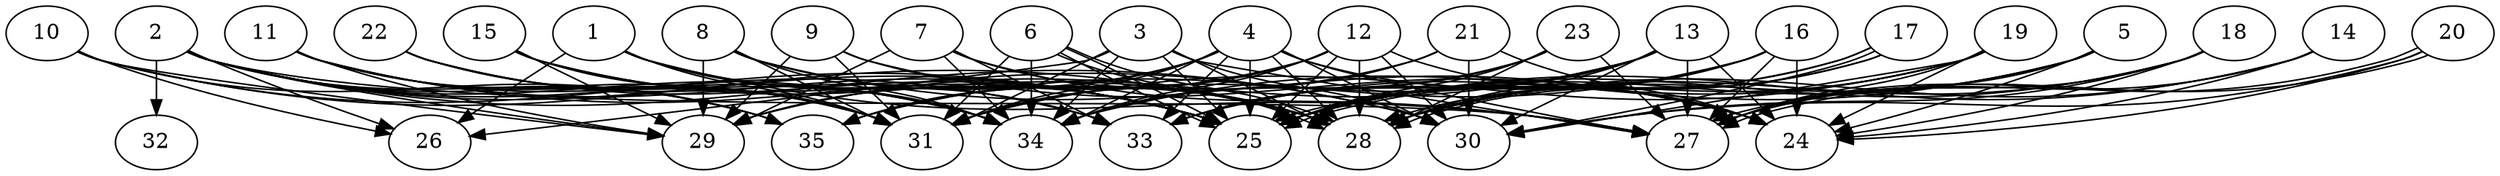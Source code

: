 // DAG automatically generated by daggen at Thu Oct  3 14:05:37 2019
// ./daggen --dot -n 35 --ccr 0.4 --fat 0.9 --regular 0.9 --density 0.9 --mindata 5242880 --maxdata 52428800 
digraph G {
  1 [size="35141120", alpha="0.05", expect_size="14056448"] 
  1 -> 25 [size ="14056448"]
  1 -> 26 [size ="14056448"]
  1 -> 27 [size ="14056448"]
  1 -> 31 [size ="14056448"]
  1 -> 33 [size ="14056448"]
  1 -> 34 [size ="14056448"]
  2 [size="128734720", alpha="0.13", expect_size="51493888"] 
  2 -> 25 [size ="51493888"]
  2 -> 26 [size ="51493888"]
  2 -> 27 [size ="51493888"]
  2 -> 29 [size ="51493888"]
  2 -> 30 [size ="51493888"]
  2 -> 31 [size ="51493888"]
  2 -> 32 [size ="51493888"]
  2 -> 33 [size ="51493888"]
  2 -> 34 [size ="51493888"]
  2 -> 35 [size ="51493888"]
  3 [size="80171520", alpha="0.07", expect_size="32068608"] 
  3 -> 25 [size ="32068608"]
  3 -> 26 [size ="32068608"]
  3 -> 27 [size ="32068608"]
  3 -> 28 [size ="32068608"]
  3 -> 30 [size ="32068608"]
  3 -> 31 [size ="32068608"]
  3 -> 34 [size ="32068608"]
  4 [size="55705600", alpha="0.10", expect_size="22282240"] 
  4 -> 24 [size ="22282240"]
  4 -> 25 [size ="22282240"]
  4 -> 27 [size ="22282240"]
  4 -> 28 [size ="22282240"]
  4 -> 29 [size ="22282240"]
  4 -> 30 [size ="22282240"]
  4 -> 31 [size ="22282240"]
  4 -> 33 [size ="22282240"]
  4 -> 34 [size ="22282240"]
  4 -> 35 [size ="22282240"]
  5 [size="64437760", alpha="0.07", expect_size="25775104"] 
  5 -> 24 [size ="25775104"]
  5 -> 25 [size ="25775104"]
  5 -> 27 [size ="25775104"]
  5 -> 28 [size ="25775104"]
  5 -> 34 [size ="25775104"]
  6 [size="120112640", alpha="0.09", expect_size="48045056"] 
  6 -> 25 [size ="48045056"]
  6 -> 25 [size ="48045056"]
  6 -> 28 [size ="48045056"]
  6 -> 28 [size ="48045056"]
  6 -> 31 [size ="48045056"]
  6 -> 34 [size ="48045056"]
  7 [size="72773120", alpha="0.11", expect_size="29109248"] 
  7 -> 27 [size ="29109248"]
  7 -> 28 [size ="29109248"]
  7 -> 29 [size ="29109248"]
  7 -> 33 [size ="29109248"]
  7 -> 34 [size ="29109248"]
  8 [size="96517120", alpha="0.09", expect_size="38606848"] 
  8 -> 24 [size ="38606848"]
  8 -> 28 [size ="38606848"]
  8 -> 29 [size ="38606848"]
  8 -> 31 [size ="38606848"]
  8 -> 34 [size ="38606848"]
  9 [size="96591360", alpha="0.19", expect_size="38636544"] 
  9 -> 24 [size ="38636544"]
  9 -> 28 [size ="38636544"]
  9 -> 29 [size ="38636544"]
  9 -> 31 [size ="38636544"]
  10 [size="86151680", alpha="0.05", expect_size="34460672"] 
  10 -> 25 [size ="34460672"]
  10 -> 26 [size ="34460672"]
  10 -> 28 [size ="34460672"]
  10 -> 29 [size ="34460672"]
  10 -> 35 [size ="34460672"]
  11 [size="114572800", alpha="0.05", expect_size="45829120"] 
  11 -> 25 [size ="45829120"]
  11 -> 29 [size ="45829120"]
  11 -> 30 [size ="45829120"]
  11 -> 31 [size ="45829120"]
  11 -> 34 [size ="45829120"]
  11 -> 35 [size ="45829120"]
  12 [size="24995840", alpha="0.12", expect_size="9998336"] 
  12 -> 24 [size ="9998336"]
  12 -> 25 [size ="9998336"]
  12 -> 28 [size ="9998336"]
  12 -> 29 [size ="9998336"]
  12 -> 30 [size ="9998336"]
  12 -> 31 [size ="9998336"]
  12 -> 34 [size ="9998336"]
  13 [size="103457280", alpha="0.15", expect_size="41382912"] 
  13 -> 24 [size ="41382912"]
  13 -> 25 [size ="41382912"]
  13 -> 27 [size ="41382912"]
  13 -> 28 [size ="41382912"]
  13 -> 29 [size ="41382912"]
  13 -> 30 [size ="41382912"]
  13 -> 31 [size ="41382912"]
  13 -> 33 [size ="41382912"]
  14 [size="29514240", alpha="0.13", expect_size="11805696"] 
  14 -> 24 [size ="11805696"]
  14 -> 25 [size ="11805696"]
  14 -> 27 [size ="11805696"]
  14 -> 28 [size ="11805696"]
  15 [size="88542720", alpha="0.11", expect_size="35417088"] 
  15 -> 25 [size ="35417088"]
  15 -> 28 [size ="35417088"]
  15 -> 29 [size ="35417088"]
  15 -> 31 [size ="35417088"]
  16 [size="130309120", alpha="0.09", expect_size="52123648"] 
  16 -> 24 [size ="52123648"]
  16 -> 25 [size ="52123648"]
  16 -> 27 [size ="52123648"]
  16 -> 28 [size ="52123648"]
  16 -> 33 [size ="52123648"]
  16 -> 35 [size ="52123648"]
  17 [size="64898560", alpha="0.08", expect_size="25959424"] 
  17 -> 25 [size ="25959424"]
  17 -> 25 [size ="25959424"]
  17 -> 28 [size ="25959424"]
  17 -> 28 [size ="25959424"]
  17 -> 30 [size ="25959424"]
  18 [size="14617600", alpha="0.12", expect_size="5847040"] 
  18 -> 24 [size ="5847040"]
  18 -> 25 [size ="5847040"]
  18 -> 27 [size ="5847040"]
  18 -> 28 [size ="5847040"]
  18 -> 30 [size ="5847040"]
  19 [size="64819200", alpha="0.16", expect_size="25927680"] 
  19 -> 24 [size ="25927680"]
  19 -> 25 [size ="25927680"]
  19 -> 27 [size ="25927680"]
  19 -> 30 [size ="25927680"]
  19 -> 31 [size ="25927680"]
  19 -> 33 [size ="25927680"]
  20 [size="57464320", alpha="0.07", expect_size="22985728"] 
  20 -> 24 [size ="22985728"]
  20 -> 27 [size ="22985728"]
  20 -> 27 [size ="22985728"]
  20 -> 30 [size ="22985728"]
  21 [size="84605440", alpha="0.02", expect_size="33842176"] 
  21 -> 24 [size ="33842176"]
  21 -> 30 [size ="33842176"]
  21 -> 34 [size ="33842176"]
  21 -> 35 [size ="33842176"]
  22 [size="111534080", alpha="0.16", expect_size="44613632"] 
  22 -> 25 [size ="44613632"]
  22 -> 31 [size ="44613632"]
  22 -> 33 [size ="44613632"]
  22 -> 34 [size ="44613632"]
  23 [size="64788480", alpha="0.02", expect_size="25915392"] 
  23 -> 25 [size ="25915392"]
  23 -> 27 [size ="25915392"]
  23 -> 28 [size ="25915392"]
  23 -> 33 [size ="25915392"]
  23 -> 34 [size ="25915392"]
  24 [size="33192960", alpha="0.15", expect_size="13277184"] 
  25 [size="109524480", alpha="0.17", expect_size="43809792"] 
  26 [size="57367040", alpha="0.17", expect_size="22946816"] 
  27 [size="108021760", alpha="0.07", expect_size="43208704"] 
  28 [size="36503040", alpha="0.11", expect_size="14601216"] 
  29 [size="104908800", alpha="0.10", expect_size="41963520"] 
  30 [size="79293440", alpha="0.00", expect_size="31717376"] 
  31 [size="119616000", alpha="0.08", expect_size="47846400"] 
  32 [size="129945600", alpha="0.18", expect_size="51978240"] 
  33 [size="107947520", alpha="0.04", expect_size="43179008"] 
  34 [size="120691200", alpha="0.12", expect_size="48276480"] 
  35 [size="92805120", alpha="0.13", expect_size="37122048"] 
}
